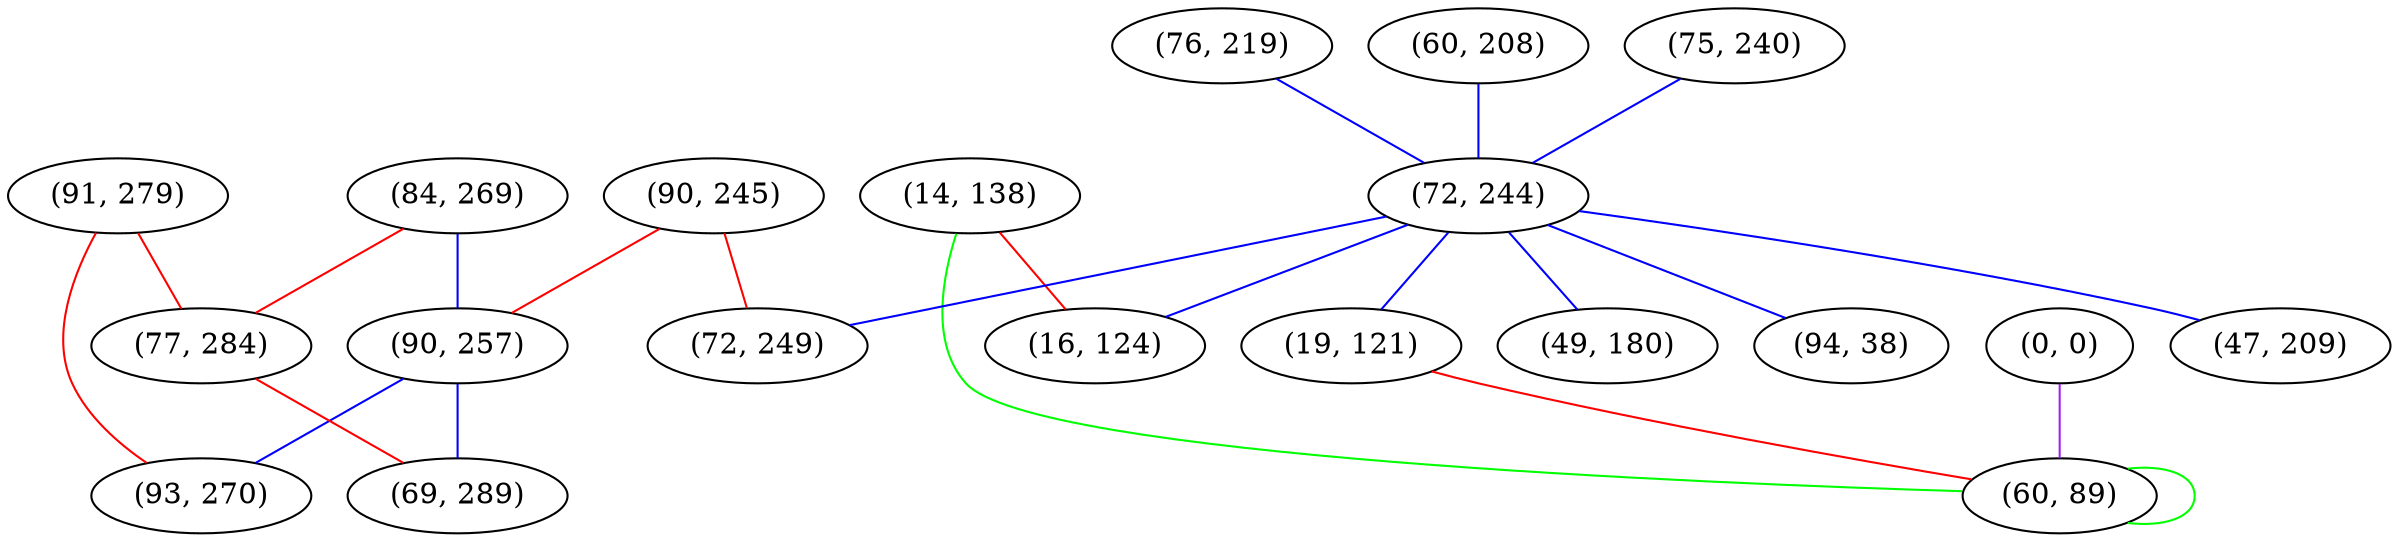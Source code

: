 graph "" {
"(84, 269)";
"(91, 279)";
"(90, 245)";
"(14, 138)";
"(76, 219)";
"(90, 257)";
"(60, 208)";
"(75, 240)";
"(72, 244)";
"(0, 0)";
"(16, 124)";
"(77, 284)";
"(19, 121)";
"(49, 180)";
"(94, 38)";
"(93, 270)";
"(69, 289)";
"(72, 249)";
"(60, 89)";
"(47, 209)";
"(84, 269)" -- "(77, 284)"  [color=red, key=0, weight=1];
"(84, 269)" -- "(90, 257)"  [color=blue, key=0, weight=3];
"(91, 279)" -- "(93, 270)"  [color=red, key=0, weight=1];
"(91, 279)" -- "(77, 284)"  [color=red, key=0, weight=1];
"(90, 245)" -- "(72, 249)"  [color=red, key=0, weight=1];
"(90, 245)" -- "(90, 257)"  [color=red, key=0, weight=1];
"(14, 138)" -- "(60, 89)"  [color=green, key=0, weight=2];
"(14, 138)" -- "(16, 124)"  [color=red, key=0, weight=1];
"(76, 219)" -- "(72, 244)"  [color=blue, key=0, weight=3];
"(90, 257)" -- "(69, 289)"  [color=blue, key=0, weight=3];
"(90, 257)" -- "(93, 270)"  [color=blue, key=0, weight=3];
"(60, 208)" -- "(72, 244)"  [color=blue, key=0, weight=3];
"(75, 240)" -- "(72, 244)"  [color=blue, key=0, weight=3];
"(72, 244)" -- "(72, 249)"  [color=blue, key=0, weight=3];
"(72, 244)" -- "(49, 180)"  [color=blue, key=0, weight=3];
"(72, 244)" -- "(16, 124)"  [color=blue, key=0, weight=3];
"(72, 244)" -- "(19, 121)"  [color=blue, key=0, weight=3];
"(72, 244)" -- "(94, 38)"  [color=blue, key=0, weight=3];
"(72, 244)" -- "(47, 209)"  [color=blue, key=0, weight=3];
"(0, 0)" -- "(60, 89)"  [color=purple, key=0, weight=4];
"(77, 284)" -- "(69, 289)"  [color=red, key=0, weight=1];
"(19, 121)" -- "(60, 89)"  [color=red, key=0, weight=1];
"(60, 89)" -- "(60, 89)"  [color=green, key=0, weight=2];
}
